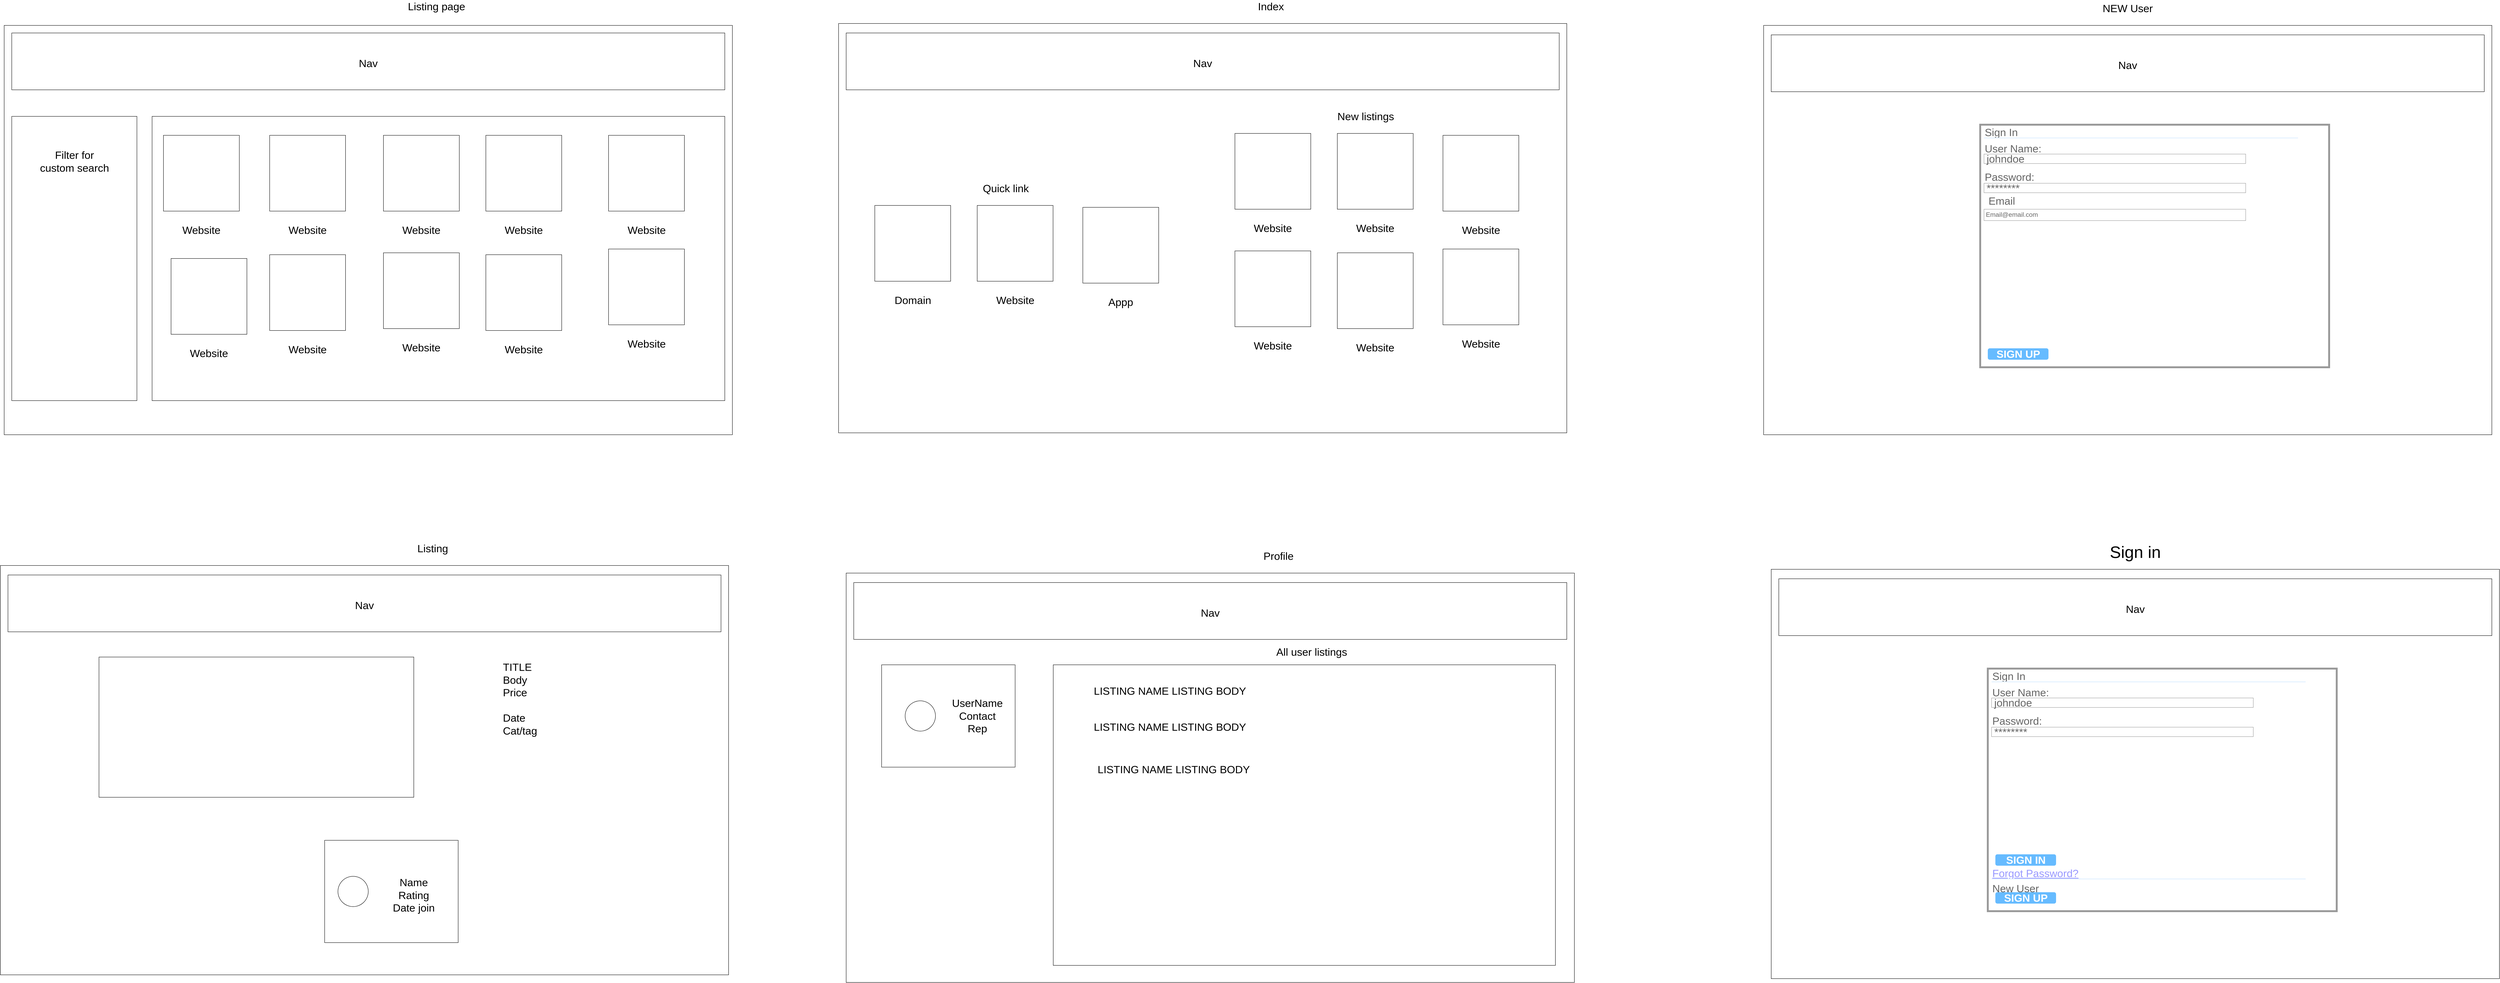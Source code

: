 <mxfile version="11.0.7" type="github"><diagram id="pqqM58haUemRn33hxWMw" name="Page-1"><mxGraphModel dx="8733" dy="5900" grid="1" gridSize="10" guides="1" tooltips="1" connect="1" arrows="1" fold="1" page="1" pageScale="1" pageWidth="850" pageHeight="1100" math="0" shadow="0"><root><mxCell id="0"/><mxCell id="1" parent="0"/><mxCell id="Tu4xJy_abi7UQdlYzulH-1" value="" style="rounded=0;whiteSpace=wrap;html=1;fontSize=28;" parent="1" vertex="1"><mxGeometry x="430" y="160" width="1920" height="1080" as="geometry"/></mxCell><mxCell id="Tu4xJy_abi7UQdlYzulH-2" value="" style="rounded=0;whiteSpace=wrap;html=1;fontSize=28;" parent="1" vertex="1"><mxGeometry x="450" y="180" width="1880" height="150" as="geometry"/></mxCell><mxCell id="Tu4xJy_abi7UQdlYzulH-4" value="" style="rounded=0;whiteSpace=wrap;html=1;fontSize=28;" parent="1" vertex="1"><mxGeometry x="450" y="400" width="330" height="750" as="geometry"/></mxCell><mxCell id="Tu4xJy_abi7UQdlYzulH-6" value="" style="rounded=0;whiteSpace=wrap;html=1;fontSize=28;" parent="1" vertex="1"><mxGeometry x="820" y="400" width="1510" height="750" as="geometry"/></mxCell><mxCell id="Tu4xJy_abi7UQdlYzulH-9" value="&lt;font style=&quot;font-size: 28px;&quot;&gt;Listing page&lt;br style=&quot;font-size: 28px;&quot;&gt;&lt;/font&gt;" style="text;html=1;strokeColor=none;fillColor=none;align=center;verticalAlign=middle;whiteSpace=wrap;rounded=0;fontSize=28;" parent="1" vertex="1"><mxGeometry x="1390" y="100" width="360" height="20" as="geometry"/></mxCell><mxCell id="Tu4xJy_abi7UQdlYzulH-10" value="" style="whiteSpace=wrap;html=1;aspect=fixed;fontSize=28;" parent="1" vertex="1"><mxGeometry x="850" y="450" width="200" height="200" as="geometry"/></mxCell><mxCell id="Tu4xJy_abi7UQdlYzulH-11" value="&lt;font style=&quot;font-size: 28px;&quot;&gt;Website&lt;/font&gt;" style="text;html=1;strokeColor=none;fillColor=none;align=center;verticalAlign=middle;whiteSpace=wrap;rounded=0;fontSize=28;" parent="1" vertex="1"><mxGeometry x="930" y="690" width="40" height="20" as="geometry"/></mxCell><mxCell id="Tu4xJy_abi7UQdlYzulH-12" value="" style="whiteSpace=wrap;html=1;aspect=fixed;fontSize=28;" parent="1" vertex="1"><mxGeometry x="1130" y="450" width="200" height="200" as="geometry"/></mxCell><mxCell id="Tu4xJy_abi7UQdlYzulH-13" value="&lt;font style=&quot;font-size: 28px;&quot;&gt;Website&lt;/font&gt;" style="text;html=1;strokeColor=none;fillColor=none;align=center;verticalAlign=middle;whiteSpace=wrap;rounded=0;fontSize=28;" parent="1" vertex="1"><mxGeometry x="1210" y="690" width="40" height="20" as="geometry"/></mxCell><mxCell id="Tu4xJy_abi7UQdlYzulH-14" value="" style="whiteSpace=wrap;html=1;aspect=fixed;fontSize=28;" parent="1" vertex="1"><mxGeometry x="1430" y="450" width="200" height="200" as="geometry"/></mxCell><mxCell id="Tu4xJy_abi7UQdlYzulH-15" value="&lt;font style=&quot;font-size: 28px;&quot;&gt;Website&lt;/font&gt;" style="text;html=1;strokeColor=none;fillColor=none;align=center;verticalAlign=middle;whiteSpace=wrap;rounded=0;fontSize=28;" parent="1" vertex="1"><mxGeometry x="1510" y="690" width="40" height="20" as="geometry"/></mxCell><mxCell id="Tu4xJy_abi7UQdlYzulH-16" value="" style="whiteSpace=wrap;html=1;aspect=fixed;fontSize=28;" parent="1" vertex="1"><mxGeometry x="1700" y="450" width="200" height="200" as="geometry"/></mxCell><mxCell id="Tu4xJy_abi7UQdlYzulH-17" value="&lt;font style=&quot;font-size: 28px;&quot;&gt;Website&lt;/font&gt;" style="text;html=1;strokeColor=none;fillColor=none;align=center;verticalAlign=middle;whiteSpace=wrap;rounded=0;fontSize=28;" parent="1" vertex="1"><mxGeometry x="1780" y="690" width="40" height="20" as="geometry"/></mxCell><mxCell id="Tu4xJy_abi7UQdlYzulH-18" value="" style="whiteSpace=wrap;html=1;aspect=fixed;fontSize=28;" parent="1" vertex="1"><mxGeometry x="870" y="775" width="200" height="200" as="geometry"/></mxCell><mxCell id="Tu4xJy_abi7UQdlYzulH-19" value="&lt;font style=&quot;font-size: 28px;&quot;&gt;Website&lt;/font&gt;" style="text;html=1;strokeColor=none;fillColor=none;align=center;verticalAlign=middle;whiteSpace=wrap;rounded=0;fontSize=28;" parent="1" vertex="1"><mxGeometry x="950" y="1015" width="40" height="20" as="geometry"/></mxCell><mxCell id="Tu4xJy_abi7UQdlYzulH-20" value="" style="whiteSpace=wrap;html=1;aspect=fixed;fontSize=28;" parent="1" vertex="1"><mxGeometry x="1130" y="765" width="200" height="200" as="geometry"/></mxCell><mxCell id="Tu4xJy_abi7UQdlYzulH-21" value="&lt;font style=&quot;font-size: 28px;&quot;&gt;Website&lt;/font&gt;" style="text;html=1;strokeColor=none;fillColor=none;align=center;verticalAlign=middle;whiteSpace=wrap;rounded=0;fontSize=28;" parent="1" vertex="1"><mxGeometry x="1210" y="1005" width="40" height="20" as="geometry"/></mxCell><mxCell id="Tu4xJy_abi7UQdlYzulH-22" value="" style="whiteSpace=wrap;html=1;aspect=fixed;fontSize=28;" parent="1" vertex="1"><mxGeometry x="1430" y="760" width="200" height="200" as="geometry"/></mxCell><mxCell id="Tu4xJy_abi7UQdlYzulH-23" value="&lt;font style=&quot;font-size: 28px;&quot;&gt;Website&lt;/font&gt;" style="text;html=1;strokeColor=none;fillColor=none;align=center;verticalAlign=middle;whiteSpace=wrap;rounded=0;fontSize=28;" parent="1" vertex="1"><mxGeometry x="1510" y="1000" width="40" height="20" as="geometry"/></mxCell><mxCell id="Tu4xJy_abi7UQdlYzulH-24" value="" style="whiteSpace=wrap;html=1;aspect=fixed;fontSize=28;" parent="1" vertex="1"><mxGeometry x="1700" y="765" width="200" height="200" as="geometry"/></mxCell><mxCell id="Tu4xJy_abi7UQdlYzulH-25" value="&lt;font style=&quot;font-size: 28px;&quot;&gt;Website&lt;/font&gt;" style="text;html=1;strokeColor=none;fillColor=none;align=center;verticalAlign=middle;whiteSpace=wrap;rounded=0;fontSize=28;" parent="1" vertex="1"><mxGeometry x="1780" y="1005" width="40" height="20" as="geometry"/></mxCell><mxCell id="Tu4xJy_abi7UQdlYzulH-26" value="" style="whiteSpace=wrap;html=1;aspect=fixed;fontSize=28;" parent="1" vertex="1"><mxGeometry x="2023.5" y="450" width="200" height="200" as="geometry"/></mxCell><mxCell id="Tu4xJy_abi7UQdlYzulH-27" value="&lt;font style=&quot;font-size: 28px;&quot;&gt;Website&lt;/font&gt;" style="text;html=1;strokeColor=none;fillColor=none;align=center;verticalAlign=middle;whiteSpace=wrap;rounded=0;fontSize=28;" parent="1" vertex="1"><mxGeometry x="2103.5" y="690" width="40" height="20" as="geometry"/></mxCell><mxCell id="Tu4xJy_abi7UQdlYzulH-28" value="" style="whiteSpace=wrap;html=1;aspect=fixed;fontSize=28;" parent="1" vertex="1"><mxGeometry x="2023.5" y="750" width="200" height="200" as="geometry"/></mxCell><mxCell id="Tu4xJy_abi7UQdlYzulH-29" value="&lt;font style=&quot;font-size: 28px;&quot;&gt;Website&lt;/font&gt;" style="text;html=1;strokeColor=none;fillColor=none;align=center;verticalAlign=middle;whiteSpace=wrap;rounded=0;fontSize=28;" parent="1" vertex="1"><mxGeometry x="2103.5" y="990" width="40" height="20" as="geometry"/></mxCell><mxCell id="Tu4xJy_abi7UQdlYzulH-30" value="&lt;font style=&quot;font-size: 28px;&quot;&gt;Filter for custom search&lt;/font&gt;" style="text;html=1;strokeColor=none;fillColor=none;align=center;verticalAlign=middle;whiteSpace=wrap;rounded=0;fontSize=28;" parent="1" vertex="1"><mxGeometry x="517.5" y="470" width="195" height="98" as="geometry"/></mxCell><mxCell id="Tu4xJy_abi7UQdlYzulH-31" value="&lt;font style=&quot;font-size: 28px;&quot;&gt;Nav&lt;/font&gt;" style="text;html=1;strokeColor=none;fillColor=none;align=center;verticalAlign=middle;whiteSpace=wrap;rounded=0;fontSize=28;" parent="1" vertex="1"><mxGeometry x="1370" y="250" width="40" height="20" as="geometry"/></mxCell><mxCell id="Tu4xJy_abi7UQdlYzulH-33" value="" style="rounded=0;whiteSpace=wrap;html=1;fontSize=28;" parent="1" vertex="1"><mxGeometry x="2630" y="155" width="1920" height="1080" as="geometry"/></mxCell><mxCell id="Tu4xJy_abi7UQdlYzulH-34" value="" style="rounded=0;whiteSpace=wrap;html=1;fontSize=28;" parent="1" vertex="1"><mxGeometry x="2650" y="180" width="1880" height="150" as="geometry"/></mxCell><mxCell id="Tu4xJy_abi7UQdlYzulH-37" value="&lt;font style=&quot;font-size: 28px;&quot;&gt;Index&lt;/font&gt;" style="text;html=1;strokeColor=none;fillColor=none;align=center;verticalAlign=middle;whiteSpace=wrap;rounded=0;fontSize=28;" parent="1" vertex="1"><mxGeometry x="3590" y="100" width="360" height="20" as="geometry"/></mxCell><mxCell id="Tu4xJy_abi7UQdlYzulH-42" value="" style="whiteSpace=wrap;html=1;aspect=fixed;fontSize=28;" parent="1" vertex="1"><mxGeometry x="3675" y="445" width="200" height="200" as="geometry"/></mxCell><mxCell id="Tu4xJy_abi7UQdlYzulH-43" value="&lt;font style=&quot;font-size: 28px;&quot;&gt;Website&lt;/font&gt;" style="text;html=1;strokeColor=none;fillColor=none;align=center;verticalAlign=middle;whiteSpace=wrap;rounded=0;fontSize=28;" parent="1" vertex="1"><mxGeometry x="3755" y="685" width="40" height="20" as="geometry"/></mxCell><mxCell id="Tu4xJy_abi7UQdlYzulH-44" value="" style="whiteSpace=wrap;html=1;aspect=fixed;fontSize=28;" parent="1" vertex="1"><mxGeometry x="3945" y="445" width="200" height="200" as="geometry"/></mxCell><mxCell id="Tu4xJy_abi7UQdlYzulH-45" value="&lt;font style=&quot;font-size: 28px;&quot;&gt;Website&lt;/font&gt;" style="text;html=1;strokeColor=none;fillColor=none;align=center;verticalAlign=middle;whiteSpace=wrap;rounded=0;fontSize=28;" parent="1" vertex="1"><mxGeometry x="4025" y="685" width="40" height="20" as="geometry"/></mxCell><mxCell id="Tu4xJy_abi7UQdlYzulH-50" value="" style="whiteSpace=wrap;html=1;aspect=fixed;fontSize=28;" parent="1" vertex="1"><mxGeometry x="3675" y="755" width="200" height="200" as="geometry"/></mxCell><mxCell id="Tu4xJy_abi7UQdlYzulH-51" value="&lt;font style=&quot;font-size: 28px;&quot;&gt;Website&lt;/font&gt;" style="text;html=1;strokeColor=none;fillColor=none;align=center;verticalAlign=middle;whiteSpace=wrap;rounded=0;fontSize=28;" parent="1" vertex="1"><mxGeometry x="3755" y="995" width="40" height="20" as="geometry"/></mxCell><mxCell id="Tu4xJy_abi7UQdlYzulH-52" value="" style="whiteSpace=wrap;html=1;aspect=fixed;fontSize=28;" parent="1" vertex="1"><mxGeometry x="3945" y="760" width="200" height="200" as="geometry"/></mxCell><mxCell id="Tu4xJy_abi7UQdlYzulH-53" value="&lt;font style=&quot;font-size: 28px;&quot;&gt;Website&lt;/font&gt;" style="text;html=1;strokeColor=none;fillColor=none;align=center;verticalAlign=middle;whiteSpace=wrap;rounded=0;fontSize=28;" parent="1" vertex="1"><mxGeometry x="4025" y="1000" width="40" height="20" as="geometry"/></mxCell><mxCell id="Tu4xJy_abi7UQdlYzulH-54" value="" style="whiteSpace=wrap;html=1;aspect=fixed;fontSize=28;" parent="1" vertex="1"><mxGeometry x="4223.5" y="450" width="200" height="200" as="geometry"/></mxCell><mxCell id="Tu4xJy_abi7UQdlYzulH-55" value="&lt;font style=&quot;font-size: 28px;&quot;&gt;Website&lt;/font&gt;" style="text;html=1;strokeColor=none;fillColor=none;align=center;verticalAlign=middle;whiteSpace=wrap;rounded=0;fontSize=28;" parent="1" vertex="1"><mxGeometry x="4303.5" y="690" width="40" height="20" as="geometry"/></mxCell><mxCell id="Tu4xJy_abi7UQdlYzulH-56" value="" style="whiteSpace=wrap;html=1;aspect=fixed;fontSize=28;" parent="1" vertex="1"><mxGeometry x="4223.5" y="750" width="200" height="200" as="geometry"/></mxCell><mxCell id="Tu4xJy_abi7UQdlYzulH-57" value="&lt;font style=&quot;font-size: 28px;&quot;&gt;Website&lt;/font&gt;" style="text;html=1;strokeColor=none;fillColor=none;align=center;verticalAlign=middle;whiteSpace=wrap;rounded=0;fontSize=28;" parent="1" vertex="1"><mxGeometry x="4303.5" y="990" width="40" height="20" as="geometry"/></mxCell><mxCell id="Tu4xJy_abi7UQdlYzulH-59" value="&lt;font style=&quot;font-size: 28px;&quot;&gt;Nav&lt;/font&gt;" style="text;html=1;strokeColor=none;fillColor=none;align=center;verticalAlign=middle;whiteSpace=wrap;rounded=0;fontSize=28;" parent="1" vertex="1"><mxGeometry x="3570" y="250" width="40" height="20" as="geometry"/></mxCell><mxCell id="Tu4xJy_abi7UQdlYzulH-60" value="&lt;font style=&quot;font-size: 28px;&quot;&gt;New listings&lt;br style=&quot;font-size: 28px;&quot;&gt;&lt;/font&gt;" style="text;html=1;strokeColor=none;fillColor=none;align=center;verticalAlign=middle;whiteSpace=wrap;rounded=0;fontSize=28;" parent="1" vertex="1"><mxGeometry x="3910" y="390" width="220" height="20" as="geometry"/></mxCell><mxCell id="Tu4xJy_abi7UQdlYzulH-63" value="" style="whiteSpace=wrap;html=1;aspect=fixed;fontSize=28;" parent="1" vertex="1"><mxGeometry x="2725.5" y="635" width="200" height="200" as="geometry"/></mxCell><mxCell id="Tu4xJy_abi7UQdlYzulH-64" value="&lt;font style=&quot;font-size: 28px;&quot;&gt;Domain&lt;/font&gt;" style="text;html=1;strokeColor=none;fillColor=none;align=center;verticalAlign=middle;whiteSpace=wrap;rounded=0;fontSize=28;" parent="1" vertex="1"><mxGeometry x="2805.5" y="875" width="40" height="20" as="geometry"/></mxCell><mxCell id="Tu4xJy_abi7UQdlYzulH-65" value="" style="whiteSpace=wrap;html=1;aspect=fixed;fontSize=28;" parent="1" vertex="1"><mxGeometry x="2995.5" y="635" width="200" height="200" as="geometry"/></mxCell><mxCell id="Tu4xJy_abi7UQdlYzulH-66" value="&lt;font style=&quot;font-size: 28px;&quot;&gt;Website&lt;/font&gt;" style="text;html=1;strokeColor=none;fillColor=none;align=center;verticalAlign=middle;whiteSpace=wrap;rounded=0;fontSize=28;" parent="1" vertex="1"><mxGeometry x="3075.5" y="875" width="40" height="20" as="geometry"/></mxCell><mxCell id="Tu4xJy_abi7UQdlYzulH-71" value="" style="whiteSpace=wrap;html=1;aspect=fixed;fontSize=28;" parent="1" vertex="1"><mxGeometry x="3274" y="640" width="200" height="200" as="geometry"/></mxCell><mxCell id="Tu4xJy_abi7UQdlYzulH-72" value="&lt;font style=&quot;font-size: 28px;&quot;&gt;Appp&lt;/font&gt;" style="text;html=1;strokeColor=none;fillColor=none;align=center;verticalAlign=middle;whiteSpace=wrap;rounded=0;fontSize=28;" parent="1" vertex="1"><mxGeometry x="3354" y="880" width="40" height="20" as="geometry"/></mxCell><mxCell id="Tu4xJy_abi7UQdlYzulH-75" value="&lt;font style=&quot;font-size: 28px;&quot;&gt;Quick link&lt;br style=&quot;font-size: 28px;&quot;&gt;&lt;/font&gt;" style="text;html=1;strokeColor=none;fillColor=none;align=center;verticalAlign=middle;whiteSpace=wrap;rounded=0;fontSize=28;" parent="1" vertex="1"><mxGeometry x="2960.5" y="580" width="220" height="20" as="geometry"/></mxCell><mxCell id="Tu4xJy_abi7UQdlYzulH-78" value="" style="rounded=0;whiteSpace=wrap;html=1;fontSize=28;" parent="1" vertex="1"><mxGeometry x="420" y="1585" width="1920" height="1080" as="geometry"/></mxCell><mxCell id="Tu4xJy_abi7UQdlYzulH-79" value="" style="rounded=0;whiteSpace=wrap;html=1;fontSize=28;" parent="1" vertex="1"><mxGeometry x="440" y="1610" width="1880" height="150" as="geometry"/></mxCell><mxCell id="Tu4xJy_abi7UQdlYzulH-80" value="&lt;font style=&quot;font-size: 28px;&quot;&gt;Listing&lt;/font&gt;" style="text;html=1;strokeColor=none;fillColor=none;align=center;verticalAlign=middle;whiteSpace=wrap;rounded=0;fontSize=28;" parent="1" vertex="1"><mxGeometry x="1380" y="1530" width="360" height="20" as="geometry"/></mxCell><mxCell id="Tu4xJy_abi7UQdlYzulH-93" value="&lt;font style=&quot;font-size: 28px;&quot;&gt;Nav&lt;/font&gt;" style="text;html=1;strokeColor=none;fillColor=none;align=center;verticalAlign=middle;whiteSpace=wrap;rounded=0;fontSize=28;" parent="1" vertex="1"><mxGeometry x="1360" y="1680" width="40" height="20" as="geometry"/></mxCell><mxCell id="Tu4xJy_abi7UQdlYzulH-102" value="" style="rounded=0;whiteSpace=wrap;html=1;fontSize=28;" parent="1" vertex="1"><mxGeometry x="680" y="1826.5" width="830" height="370" as="geometry"/></mxCell><mxCell id="Tu4xJy_abi7UQdlYzulH-103" value="&lt;div style=&quot;font-size: 28px;&quot;&gt;&lt;font style=&quot;font-size: 28px;&quot;&gt;TITLE&lt;/font&gt;&lt;/div&gt;&lt;div style=&quot;font-size: 28px;&quot;&gt;&lt;font style=&quot;font-size: 28px;&quot;&gt;Body&lt;/font&gt;&lt;/div&gt;&lt;div style=&quot;font-size: 28px;&quot;&gt;&lt;font style=&quot;font-size: 28px;&quot;&gt;Price&lt;/font&gt;&lt;/div&gt;&lt;div style=&quot;font-size: 28px;&quot;&gt;&lt;font style=&quot;font-size: 28px;&quot;&gt;&lt;br style=&quot;font-size: 28px;&quot;&gt;&lt;/font&gt;&lt;/div&gt;&lt;div style=&quot;font-size: 28px;&quot;&gt;&lt;font style=&quot;font-size: 28px;&quot;&gt;Date&lt;/font&gt;&lt;/div&gt;&lt;div style=&quot;font-size: 28px;&quot;&gt;&lt;font style=&quot;font-size: 28px;&quot;&gt;Cat/tag&lt;br style=&quot;font-size: 28px;&quot;&gt;&lt;/font&gt;&lt;/div&gt;" style="text;html=1;strokeColor=none;fillColor=none;spacing=5;spacingTop=-20;whiteSpace=wrap;overflow=hidden;rounded=0;fontSize=28;" parent="1" vertex="1"><mxGeometry x="1740" y="1847" width="460" height="423" as="geometry"/></mxCell><mxCell id="Tu4xJy_abi7UQdlYzulH-104" value="" style="rounded=0;whiteSpace=wrap;html=1;fontSize=28;" parent="1" vertex="1"><mxGeometry x="1275" y="2310" width="352" height="270" as="geometry"/></mxCell><mxCell id="Tu4xJy_abi7UQdlYzulH-105" value="" style="ellipse;whiteSpace=wrap;html=1;aspect=fixed;fontSize=28;" parent="1" vertex="1"><mxGeometry x="1310" y="2405" width="80" height="80" as="geometry"/></mxCell><mxCell id="Tu4xJy_abi7UQdlYzulH-106" value="&lt;div style=&quot;font-size: 28px;&quot;&gt;&lt;font style=&quot;font-size: 28px;&quot;&gt;&lt;br style=&quot;font-size: 28px;&quot;&gt;&lt;/font&gt;&lt;/div&gt;&lt;div style=&quot;font-size: 28px;&quot;&gt;&lt;font style=&quot;font-size: 28px;&quot;&gt;Name&lt;/font&gt;&lt;/div&gt;&lt;div style=&quot;font-size: 28px;&quot;&gt;&lt;font style=&quot;font-size: 28px;&quot;&gt;Rating&lt;/font&gt;&lt;/div&gt;&lt;div style=&quot;font-size: 28px;&quot;&gt;&lt;font style=&quot;font-size: 28px;&quot;&gt;Date join&lt;br style=&quot;font-size: 28px;&quot;&gt;&lt;/font&gt;&lt;/div&gt;" style="text;html=1;strokeColor=none;fillColor=none;align=center;verticalAlign=middle;whiteSpace=wrap;rounded=0;fontSize=28;" parent="1" vertex="1"><mxGeometry x="1415" y="2390" width="190" height="95" as="geometry"/></mxCell><mxCell id="XQSOcggTsPNFHjoq2ThJ-1" value="" style="rounded=0;whiteSpace=wrap;html=1;fontSize=28;" parent="1" vertex="1"><mxGeometry x="2650" y="1605" width="1920" height="1080" as="geometry"/></mxCell><mxCell id="XQSOcggTsPNFHjoq2ThJ-2" value="" style="rounded=0;whiteSpace=wrap;html=1;fontSize=28;" parent="1" vertex="1"><mxGeometry x="2670" y="1630" width="1880" height="150" as="geometry"/></mxCell><mxCell id="XQSOcggTsPNFHjoq2ThJ-3" value="&lt;font style=&quot;font-size: 28px;&quot;&gt;Profile&lt;/font&gt;" style="text;html=1;strokeColor=none;fillColor=none;align=center;verticalAlign=middle;whiteSpace=wrap;rounded=0;fontSize=28;" parent="1" vertex="1"><mxGeometry x="3610" y="1550" width="360" height="20" as="geometry"/></mxCell><mxCell id="XQSOcggTsPNFHjoq2ThJ-4" value="&lt;font style=&quot;font-size: 28px;&quot;&gt;Nav&lt;/font&gt;" style="text;html=1;strokeColor=none;fillColor=none;align=center;verticalAlign=middle;whiteSpace=wrap;rounded=0;fontSize=28;" parent="1" vertex="1"><mxGeometry x="3590" y="1700" width="40" height="20" as="geometry"/></mxCell><mxCell id="XQSOcggTsPNFHjoq2ThJ-7" value="" style="rounded=0;whiteSpace=wrap;html=1;fontSize=28;" parent="1" vertex="1"><mxGeometry x="2743.5" y="1847" width="352" height="270" as="geometry"/></mxCell><mxCell id="XQSOcggTsPNFHjoq2ThJ-8" value="" style="ellipse;whiteSpace=wrap;html=1;aspect=fixed;fontSize=28;" parent="1" vertex="1"><mxGeometry x="2805.5" y="1942" width="80" height="80" as="geometry"/></mxCell><mxCell id="XQSOcggTsPNFHjoq2ThJ-9" value="&lt;div style=&quot;font-size: 28px;&quot;&gt;&lt;font style=&quot;font-size: 28px;&quot;&gt;UserName&lt;/font&gt;&lt;/div&gt;&lt;div style=&quot;font-size: 28px;&quot;&gt;&lt;font style=&quot;font-size: 28px;&quot;&gt;Contact&lt;/font&gt;&lt;/div&gt;&lt;div style=&quot;font-size: 28px;&quot;&gt;&lt;font style=&quot;font-size: 28px;&quot;&gt;Rep&lt;br style=&quot;font-size: 28px;&quot;&gt;&lt;/font&gt;&lt;/div&gt;" style="text;html=1;strokeColor=none;fillColor=none;align=center;verticalAlign=middle;whiteSpace=wrap;rounded=0;fontSize=28;" parent="1" vertex="1"><mxGeometry x="2900.5" y="1934.5" width="190" height="95" as="geometry"/></mxCell><mxCell id="XQSOcggTsPNFHjoq2ThJ-11" value="" style="rounded=0;whiteSpace=wrap;html=1;fontSize=28;" parent="1" vertex="1"><mxGeometry x="3196" y="1847" width="1324" height="793" as="geometry"/></mxCell><mxCell id="XQSOcggTsPNFHjoq2ThJ-12" value="&lt;font style=&quot;font-size: 28px;&quot;&gt;LISTING NAME&lt;/font&gt;&lt;font style=&quot;font-size: 28px;&quot;&gt; LISTING BODY&lt;/font&gt;" style="text;html=1;strokeColor=none;fillColor=none;spacing=5;spacingTop=-20;whiteSpace=wrap;overflow=hidden;rounded=0;fontSize=28;" parent="1" vertex="1"><mxGeometry x="3298" y="1910" width="1072" height="120" as="geometry"/></mxCell><mxCell id="XQSOcggTsPNFHjoq2ThJ-14" value="&lt;font style=&quot;font-size: 28px;&quot;&gt;LISTING NAME&lt;/font&gt;&lt;font style=&quot;font-size: 28px;&quot;&gt; LISTING BODY&lt;/font&gt;" style="text;html=1;strokeColor=none;fillColor=none;spacing=5;spacingTop=-20;whiteSpace=wrap;overflow=hidden;rounded=0;fontSize=28;" parent="1" vertex="1"><mxGeometry x="3298" y="2005" width="1072" height="120" as="geometry"/></mxCell><mxCell id="XQSOcggTsPNFHjoq2ThJ-15" value="&lt;font style=&quot;font-size: 28px;&quot;&gt;LISTING NAME&lt;/font&gt;&lt;font style=&quot;font-size: 28px;&quot;&gt; LISTING BODY&lt;/font&gt;" style="text;html=1;strokeColor=none;fillColor=none;spacing=5;spacingTop=-20;whiteSpace=wrap;overflow=hidden;rounded=0;fontSize=28;" parent="1" vertex="1"><mxGeometry x="3308" y="2117" width="1072" height="120" as="geometry"/></mxCell><mxCell id="XQSOcggTsPNFHjoq2ThJ-19" value="&lt;font style=&quot;font-size: 28px;&quot;&gt;All user listings&lt;br style=&quot;font-size: 28px;&quot;&gt;&lt;/font&gt;" style="text;html=1;strokeColor=none;fillColor=none;align=center;verticalAlign=middle;whiteSpace=wrap;rounded=0;fontSize=28;" parent="1" vertex="1"><mxGeometry x="3735" y="1803" width="285" height="20" as="geometry"/></mxCell><mxCell id="XQSOcggTsPNFHjoq2ThJ-20" value="" style="strokeWidth=1;shadow=0;dashed=0;align=center;html=1;shape=mxgraph.mockup.forms.pwField;strokeColor=#000000;mainText=;align=left;fillColor=#ffffff;fontColor=#000000;fontSize=28;spacingLeft=3;fontFamily=Helvetica;" parent="1" vertex="1"><mxGeometry x="5089" y="1595" width="1920" height="1080" as="geometry"/></mxCell><mxCell id="XQSOcggTsPNFHjoq2ThJ-21" value="" style="rounded=0;whiteSpace=wrap;html=1;fontSize=28;" parent="1" vertex="1"><mxGeometry x="5109" y="1620" width="1880" height="150" as="geometry"/></mxCell><mxCell id="XQSOcggTsPNFHjoq2ThJ-22" value="&lt;font style=&quot;font-size: 44px&quot;&gt;Sign in&lt;br&gt;&lt;/font&gt;" style="text;html=1;strokeColor=none;fillColor=none;align=center;verticalAlign=middle;whiteSpace=wrap;rounded=0;fontSize=28;" parent="1" vertex="1"><mxGeometry x="5869" y="1540" width="360" height="20" as="geometry"/></mxCell><mxCell id="XQSOcggTsPNFHjoq2ThJ-23" value="&lt;font style=&quot;font-size: 28px;&quot;&gt;Nav&lt;/font&gt;" style="text;html=1;strokeColor=none;fillColor=none;align=center;verticalAlign=middle;whiteSpace=wrap;rounded=0;fontSize=28;" parent="1" vertex="1"><mxGeometry x="6029" y="1690" width="40" height="20" as="geometry"/></mxCell><mxCell id="XQSOcggTsPNFHjoq2ThJ-35" value="" style="strokeWidth=5;shadow=0;dashed=0;align=center;html=1;shape=mxgraph.mockup.forms.rrect;rSize=0;strokeColor=#999999;fillColor=#ffffff;fontSize=28;" parent="1" vertex="1"><mxGeometry x="5660" y="1857" width="920" height="640" as="geometry"/></mxCell><mxCell id="XQSOcggTsPNFHjoq2ThJ-36" value="Sign In" style="strokeWidth=1;shadow=0;dashed=0;align=center;html=1;shape=mxgraph.mockup.forms.anchor;fontSize=28;fontColor=#666666;align=left;resizeWidth=1;spacingLeft=0;" parent="XQSOcggTsPNFHjoq2ThJ-35" vertex="1"><mxGeometry width="460" height="20" relative="1" as="geometry"><mxPoint x="10" y="10" as="offset"/></mxGeometry></mxCell><mxCell id="XQSOcggTsPNFHjoq2ThJ-37" value="" style="shape=line;strokeColor=#ddeeff;strokeWidth=2;html=1;resizeWidth=1;fontSize=28;" parent="XQSOcggTsPNFHjoq2ThJ-35" vertex="1"><mxGeometry width="828.0" height="10" relative="1" as="geometry"><mxPoint x="10" y="30" as="offset"/></mxGeometry></mxCell><mxCell id="XQSOcggTsPNFHjoq2ThJ-38" value="User Name:" style="strokeWidth=1;shadow=0;dashed=0;align=center;html=1;shape=mxgraph.mockup.forms.anchor;fontSize=28;fontColor=#666666;align=left;resizeWidth=1;spacingLeft=0;" parent="XQSOcggTsPNFHjoq2ThJ-35" vertex="1"><mxGeometry width="460" height="20" relative="1" as="geometry"><mxPoint x="10" y="53" as="offset"/></mxGeometry></mxCell><mxCell id="XQSOcggTsPNFHjoq2ThJ-39" value="johndoe" style="strokeWidth=1;shadow=0;dashed=0;align=center;html=1;shape=mxgraph.mockup.forms.rrect;rSize=0;strokeColor=#999999;fontColor=#666666;align=left;spacingLeft=5;resizeWidth=1;fontSize=28;" parent="XQSOcggTsPNFHjoq2ThJ-35" vertex="1"><mxGeometry width="690" height="25" relative="1" as="geometry"><mxPoint x="10" y="77.5" as="offset"/></mxGeometry></mxCell><mxCell id="XQSOcggTsPNFHjoq2ThJ-40" value="Password:" style="strokeWidth=1;shadow=0;dashed=0;align=center;html=1;shape=mxgraph.mockup.forms.anchor;fontSize=28;fontColor=#666666;align=left;resizeWidth=1;spacingLeft=0;" parent="XQSOcggTsPNFHjoq2ThJ-35" vertex="1"><mxGeometry width="460" height="20" relative="1" as="geometry"><mxPoint x="10" y="128" as="offset"/></mxGeometry></mxCell><mxCell id="XQSOcggTsPNFHjoq2ThJ-41" value="********" style="strokeWidth=1;shadow=0;dashed=0;align=center;html=1;shape=mxgraph.mockup.forms.rrect;rSize=0;strokeColor=#999999;fontColor=#666666;align=left;spacingLeft=5;resizeWidth=1;fontSize=28;" parent="XQSOcggTsPNFHjoq2ThJ-35" vertex="1"><mxGeometry width="690" height="25" relative="1" as="geometry"><mxPoint x="10" y="154.5" as="offset"/></mxGeometry></mxCell><mxCell id="XQSOcggTsPNFHjoq2ThJ-42" value="SIGN IN" style="strokeWidth=1;shadow=0;dashed=0;align=center;html=1;shape=mxgraph.mockup.forms.rrect;rSize=5;strokeColor=none;fontColor=#ffffff;fillColor=#66bbff;fontSize=28;fontStyle=1;" parent="XQSOcggTsPNFHjoq2ThJ-35" vertex="1"><mxGeometry y="1" width="160" height="30" relative="1" as="geometry"><mxPoint x="20" y="-150" as="offset"/></mxGeometry></mxCell><mxCell id="XQSOcggTsPNFHjoq2ThJ-43" value="Forgot Password?" style="strokeWidth=1;shadow=0;dashed=0;align=center;html=1;shape=mxgraph.mockup.forms.anchor;fontSize=28;fontColor=#9999ff;align=left;spacingLeft=0;fontStyle=4;resizeWidth=1;" parent="XQSOcggTsPNFHjoq2ThJ-35" vertex="1"><mxGeometry y="1" width="690" height="20" relative="1" as="geometry"><mxPoint x="10" y="-110" as="offset"/></mxGeometry></mxCell><mxCell id="XQSOcggTsPNFHjoq2ThJ-44" value="" style="shape=line;strokeColor=#ddeeff;strokeWidth=2;html=1;resizeWidth=1;fontSize=28;" parent="XQSOcggTsPNFHjoq2ThJ-35" vertex="1"><mxGeometry y="1" width="828.0" height="10" relative="1" as="geometry"><mxPoint x="10" y="-90" as="offset"/></mxGeometry></mxCell><mxCell id="XQSOcggTsPNFHjoq2ThJ-45" value="New User" style="strokeWidth=1;shadow=0;dashed=0;align=center;html=1;shape=mxgraph.mockup.forms.anchor;fontSize=28;fontColor=#666666;align=left;spacingLeft=0;resizeWidth=1;" parent="XQSOcggTsPNFHjoq2ThJ-35" vertex="1"><mxGeometry y="1" width="690" height="20" relative="1" as="geometry"><mxPoint x="10" y="-70" as="offset"/></mxGeometry></mxCell><mxCell id="XQSOcggTsPNFHjoq2ThJ-46" value="SIGN UP" style="strokeWidth=1;shadow=0;dashed=0;align=center;html=1;shape=mxgraph.mockup.forms.rrect;rSize=5;strokeColor=none;fontColor=#ffffff;fillColor=#66bbff;fontSize=28;fontStyle=1;" parent="XQSOcggTsPNFHjoq2ThJ-35" vertex="1"><mxGeometry y="1" width="160" height="30" relative="1" as="geometry"><mxPoint x="20" y="-50" as="offset"/></mxGeometry></mxCell><mxCell id="XQSOcggTsPNFHjoq2ThJ-47" value="" style="strokeWidth=1;shadow=0;dashed=0;align=center;html=1;shape=mxgraph.mockup.forms.pwField;strokeColor=#000000;mainText=;align=left;fillColor=#ffffff;fontColor=#000000;fontSize=28;spacingLeft=3;fontFamily=Helvetica;" parent="1" vertex="1"><mxGeometry x="5069" y="160" width="1920" height="1080" as="geometry"/></mxCell><mxCell id="XQSOcggTsPNFHjoq2ThJ-48" value="" style="rounded=0;whiteSpace=wrap;html=1;fontSize=28;" parent="1" vertex="1"><mxGeometry x="5089" y="185" width="1880" height="150" as="geometry"/></mxCell><mxCell id="XQSOcggTsPNFHjoq2ThJ-49" value="NEW User" style="text;html=1;strokeColor=none;fillColor=none;align=center;verticalAlign=middle;whiteSpace=wrap;rounded=0;fontSize=28;" parent="1" vertex="1"><mxGeometry x="5849" y="105" width="360" height="20" as="geometry"/></mxCell><mxCell id="XQSOcggTsPNFHjoq2ThJ-50" value="&lt;font style=&quot;font-size: 28px;&quot;&gt;Nav&lt;/font&gt;" style="text;html=1;strokeColor=none;fillColor=none;align=center;verticalAlign=middle;whiteSpace=wrap;rounded=0;fontSize=28;" parent="1" vertex="1"><mxGeometry x="6009" y="255" width="40" height="20" as="geometry"/></mxCell><mxCell id="XQSOcggTsPNFHjoq2ThJ-51" value="" style="strokeWidth=5;shadow=0;dashed=0;align=center;html=1;shape=mxgraph.mockup.forms.rrect;rSize=0;strokeColor=#999999;fillColor=#ffffff;fontSize=28;" parent="1" vertex="1"><mxGeometry x="5640" y="422" width="920" height="640" as="geometry"/></mxCell><mxCell id="XQSOcggTsPNFHjoq2ThJ-52" value="Sign In" style="strokeWidth=1;shadow=0;dashed=0;align=center;html=1;shape=mxgraph.mockup.forms.anchor;fontSize=28;fontColor=#666666;align=left;resizeWidth=1;spacingLeft=0;" parent="XQSOcggTsPNFHjoq2ThJ-51" vertex="1"><mxGeometry width="460" height="20" relative="1" as="geometry"><mxPoint x="10" y="10" as="offset"/></mxGeometry></mxCell><mxCell id="XQSOcggTsPNFHjoq2ThJ-53" value="" style="shape=line;strokeColor=#ddeeff;strokeWidth=2;html=1;resizeWidth=1;fontSize=28;" parent="XQSOcggTsPNFHjoq2ThJ-51" vertex="1"><mxGeometry width="828.0" height="10" relative="1" as="geometry"><mxPoint x="10" y="30" as="offset"/></mxGeometry></mxCell><mxCell id="XQSOcggTsPNFHjoq2ThJ-54" value="User Name:" style="strokeWidth=1;shadow=0;dashed=0;align=center;html=1;shape=mxgraph.mockup.forms.anchor;fontSize=28;fontColor=#666666;align=left;resizeWidth=1;spacingLeft=0;" parent="XQSOcggTsPNFHjoq2ThJ-51" vertex="1"><mxGeometry width="460" height="20" relative="1" as="geometry"><mxPoint x="10" y="53" as="offset"/></mxGeometry></mxCell><mxCell id="XQSOcggTsPNFHjoq2ThJ-55" value="johndoe" style="strokeWidth=1;shadow=0;dashed=0;align=center;html=1;shape=mxgraph.mockup.forms.rrect;rSize=0;strokeColor=#999999;fontColor=#666666;align=left;spacingLeft=5;resizeWidth=1;fontSize=28;" parent="XQSOcggTsPNFHjoq2ThJ-51" vertex="1"><mxGeometry width="690" height="25" relative="1" as="geometry"><mxPoint x="10" y="77.5" as="offset"/></mxGeometry></mxCell><mxCell id="XQSOcggTsPNFHjoq2ThJ-56" value="Password:" style="strokeWidth=1;shadow=0;dashed=0;align=center;html=1;shape=mxgraph.mockup.forms.anchor;fontSize=28;fontColor=#666666;align=left;resizeWidth=1;spacingLeft=0;" parent="XQSOcggTsPNFHjoq2ThJ-51" vertex="1"><mxGeometry width="460" height="20" relative="1" as="geometry"><mxPoint x="10" y="128" as="offset"/></mxGeometry></mxCell><mxCell id="XQSOcggTsPNFHjoq2ThJ-57" value="********" style="strokeWidth=1;shadow=0;dashed=0;align=center;html=1;shape=mxgraph.mockup.forms.rrect;rSize=0;strokeColor=#999999;fontColor=#666666;align=left;spacingLeft=5;resizeWidth=1;fontSize=28;" parent="XQSOcggTsPNFHjoq2ThJ-51" vertex="1"><mxGeometry width="690" height="25" relative="1" as="geometry"><mxPoint x="10" y="154.5" as="offset"/></mxGeometry></mxCell><mxCell id="XQSOcggTsPNFHjoq2ThJ-62" value="SIGN UP" style="strokeWidth=1;shadow=0;dashed=0;align=center;html=1;shape=mxgraph.mockup.forms.rrect;rSize=5;strokeColor=none;fontColor=#ffffff;fillColor=#66bbff;fontSize=28;fontStyle=1;" parent="XQSOcggTsPNFHjoq2ThJ-51" vertex="1"><mxGeometry y="1" width="160" height="30" relative="1" as="geometry"><mxPoint x="20" y="-50" as="offset"/></mxGeometry></mxCell><mxCell id="XQSOcggTsPNFHjoq2ThJ-63" value="Email" style="strokeWidth=1;shadow=0;dashed=0;align=center;html=1;shape=mxgraph.mockup.forms.anchor;fontSize=28;fontColor=#666666;align=left;resizeWidth=1;spacingLeft=0;" parent="XQSOcggTsPNFHjoq2ThJ-51" vertex="1"><mxGeometry x="10" y="138" width="460" height="20" as="geometry"><mxPoint x="10" y="53" as="offset"/></mxGeometry></mxCell><mxCell id="XQSOcggTsPNFHjoq2ThJ-65" value="" style="strokeWidth=1;shadow=0;dashed=0;align=center;html=1;shape=mxgraph.mockup.forms.anchor;fontSize=28;fontColor=#666666;align=left;resizeWidth=1;spacingLeft=0;" parent="XQSOcggTsPNFHjoq2ThJ-51" vertex="1"><mxGeometry x="10" y="264.5" width="460" height="20" as="geometry"><mxPoint x="10" y="128" as="offset"/></mxGeometry></mxCell><mxCell id="XQSOcggTsPNFHjoq2ThJ-69" value="Email@email.com" style="strokeWidth=1;shadow=0;dashed=0;align=center;html=1;shape=mxgraph.mockup.forms.pwField;strokeColor=#999999;mainText=;align=left;fillColor=#ffffff;fontColor=#666666;fontSize=17;spacingLeft=3;" parent="XQSOcggTsPNFHjoq2ThJ-51" vertex="1"><mxGeometry x="10" y="223" width="690" height="30" as="geometry"/></mxCell></root></mxGraphModel></diagram></mxfile>